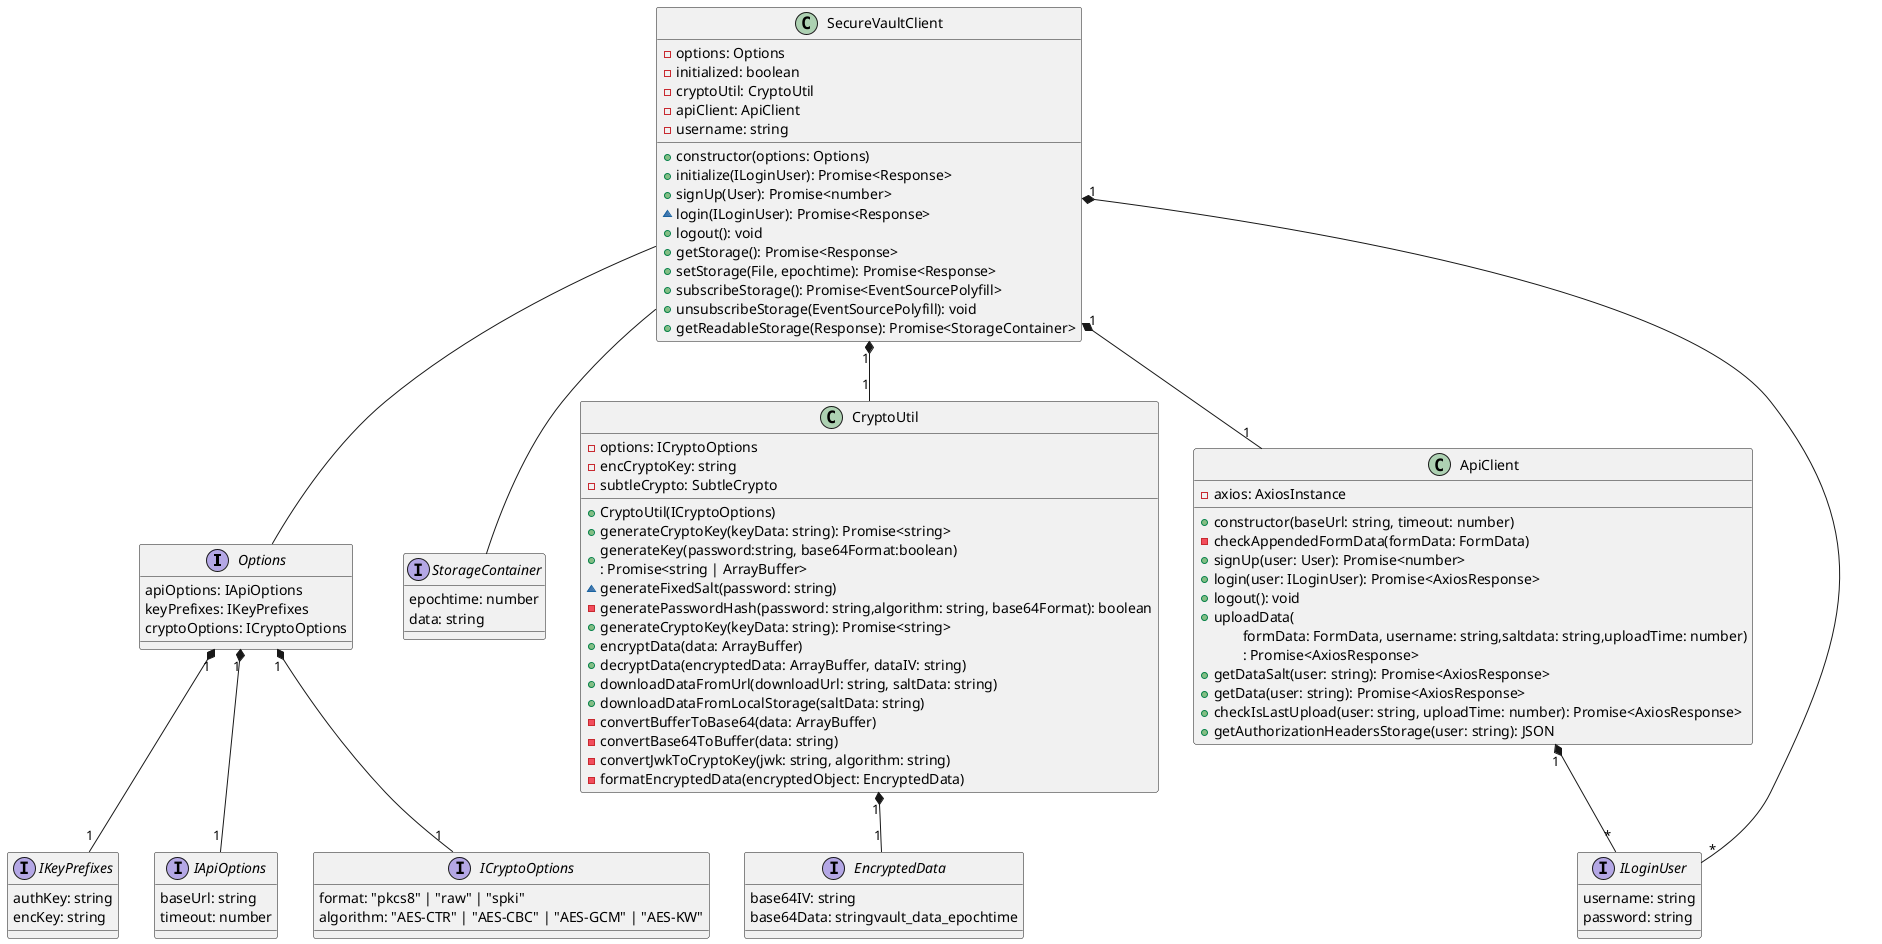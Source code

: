 @startuml SecureVaulClient

interface Options {
    apiOptions: IApiOptions
    keyPrefixes: IKeyPrefixes
    cryptoOptions: ICryptoOptions
}

interface StorageContainer {
    epochtime: number
    data: string
}

class SecureVaultClient {
    - options: Options
    - initialized: boolean
    - cryptoUtil: CryptoUtil
    - apiClient: ApiClient
    - username: string

    + constructor(options: Options)
    + initialize(ILoginUser): Promise<Response>
    + signUp(User): Promise<number>
    ~ login(ILoginUser): Promise<Response>
    + logout(): void
    + getStorage(): Promise<Response>
    + setStorage(File, epochtime): Promise<Response>
    + subscribeStorage(): Promise<EventSourcePolyfill>
    + unsubscribeStorage(EventSourcePolyfill): void
    + getReadableStorage(Response): Promise<StorageContainer>
}

class CryptoUtil{
    - options: ICryptoOptions
    - encCryptoKey: string
    - subtleCrypto: SubtleCrypto

    + CryptoUtil(ICryptoOptions)
    + generateCryptoKey(keyData: string): Promise<string>
    + generateKey(password:string, base64Format:boolean)\n: Promise<string | ArrayBuffer>
    ~ generateFixedSalt(password: string)
    - generatePasswordHash(password: string,algorithm: string, base64Format): boolean
    + generateCryptoKey(keyData: string): Promise<string>
    + encryptData(data: ArrayBuffer)
    + decryptData(encryptedData: ArrayBuffer, dataIV: string)
    + downloadDataFromUrl(downloadUrl: string, saltData: string)
    + downloadDataFromLocalStorage(saltData: string)
    - convertBufferToBase64(data: ArrayBuffer)
    - convertBase64ToBuffer(data: string)
    - convertJwkToCryptoKey(jwk: string, algorithm: string)
    - formatEncryptedData(encryptedObject: EncryptedData)
}

class ApiClient{
    - axios: AxiosInstance

    + constructor(baseUrl: string, timeout: number)
    - checkAppendedFormData(formData: FormData)
    + signUp(user: User): Promise<number>
    + login(user: ILoginUser): Promise<AxiosResponse>
    + logout(): void
    + uploadData(
        \tformData: FormData, username: string,saltdata: string,uploadTime: number)\n\t: Promise<AxiosResponse>
    + getDataSalt(user: string): Promise<AxiosResponse>
    + getData(user: string): Promise<AxiosResponse>
    + checkIsLastUpload(user: string, uploadTime: number): Promise<AxiosResponse>
    + getAuthorizationHeadersStorage(user: string): JSON
}

interface IKeyPrefixes {
    authKey: string
    encKey: string
}

interface IApiOptions {
    baseUrl: string
    timeout: number
}

interface ICryptoOptions {
    format: "pkcs8" | "raw" | "spki"
    algorithm: "AES-CTR" | "AES-CBC" | "AES-GCM" | "AES-KW"
}

interface ILoginUser {
    username: string
    password: string
}

interface EncryptedData {
    base64IV: string
    base64Data: stringvault_data_epochtime
}

SecureVaultClient "1" *-- "1" CryptoUtil 
SecureVaultClient "1" *-- "1" ApiClient 
SecureVaultClient -- Options
SecureVaultClient -- StorageContainer
SecureVaultClient "1" *-- "*" ILoginUser
ApiClient "1" *-- "*" ILoginUser
Options "1" *-- "1" IApiOptions
Options "1" *-- "1" IKeyPrefixes
Options "1" *-- "1" ICryptoOptions
CryptoUtil "1" *-- "1" EncryptedData

@enduml
